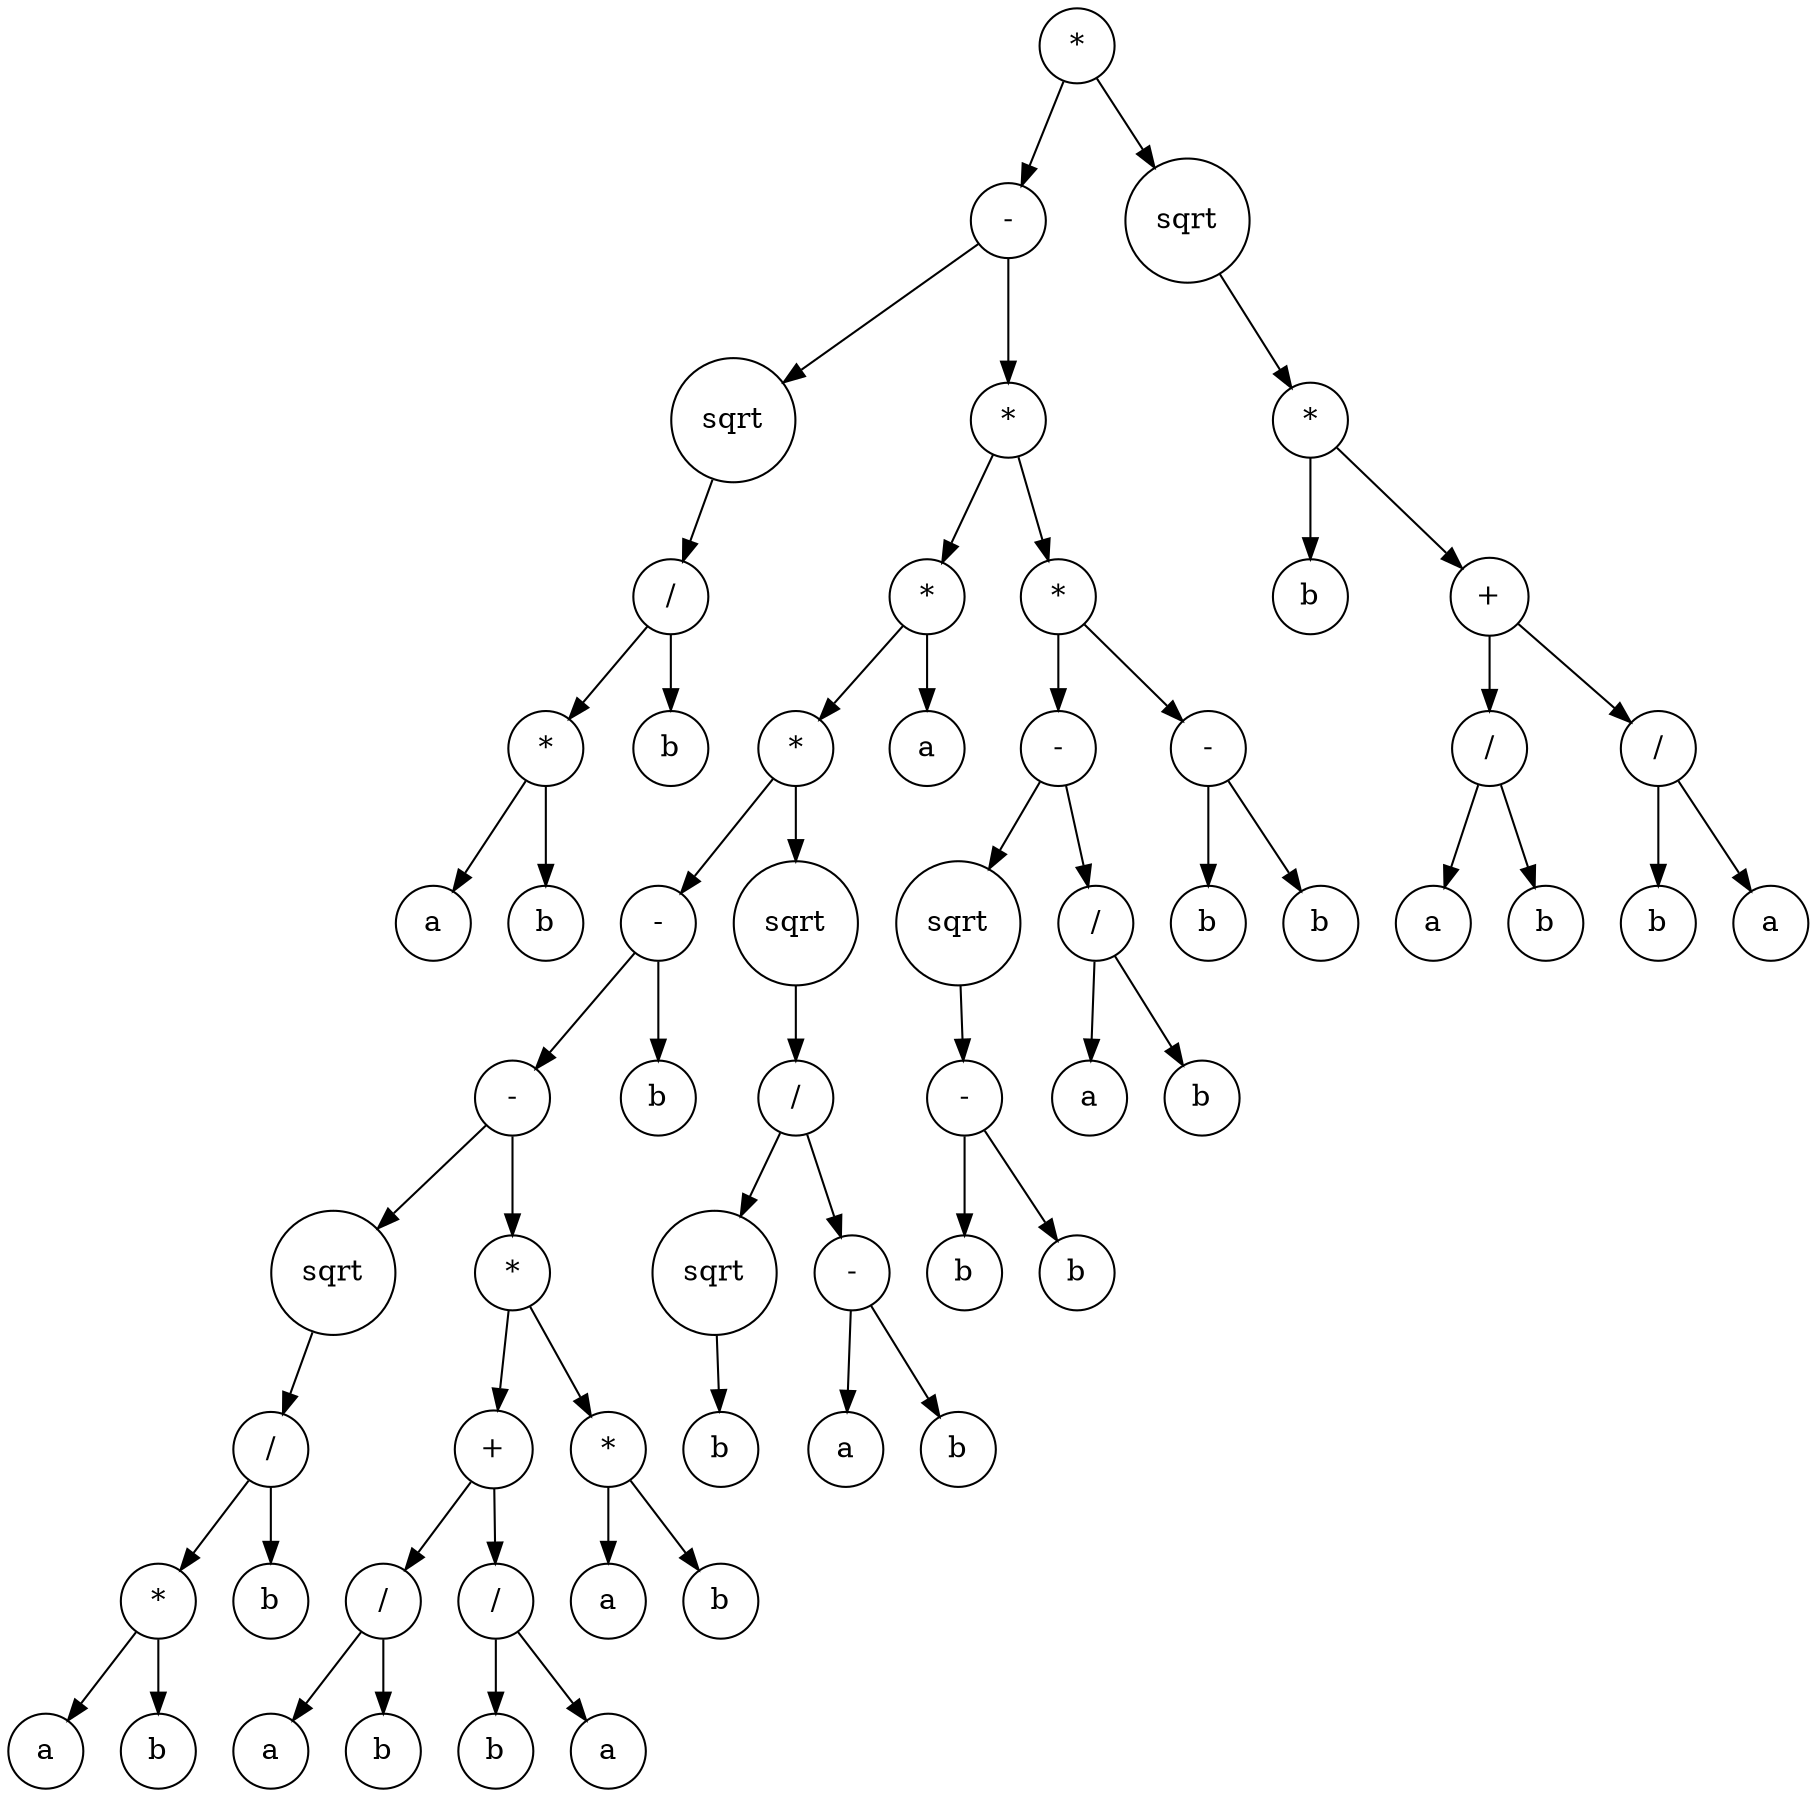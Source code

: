 digraph g {
graph [ordering=out];
node [shape=circle];
n[label = "*"];
n0[label = "-"];
n00[label = "sqrt"];
n000[label = "/"];
n0000[label = "*"];
n00000[label = "a"];
n0000 -> n00000;
n00001[label = "b"];
n0000 -> n00001;
n000 -> n0000;
n0001[label = "b"];
n000 -> n0001;
n00 -> n000;
n0 -> n00;
n01[label = "*"];
n010[label = "*"];
n0100[label = "*"];
n01000[label = "-"];
n010000[label = "-"];
n0100000[label = "sqrt"];
n01000000[label = "/"];
n010000000[label = "*"];
n0100000000[label = "a"];
n010000000 -> n0100000000;
n0100000001[label = "b"];
n010000000 -> n0100000001;
n01000000 -> n010000000;
n010000001[label = "b"];
n01000000 -> n010000001;
n0100000 -> n01000000;
n010000 -> n0100000;
n0100001[label = "*"];
n01000010[label = "+"];
n010000100[label = "/"];
n0100001000[label = "a"];
n010000100 -> n0100001000;
n0100001001[label = "b"];
n010000100 -> n0100001001;
n01000010 -> n010000100;
n010000101[label = "/"];
n0100001010[label = "b"];
n010000101 -> n0100001010;
n0100001011[label = "a"];
n010000101 -> n0100001011;
n01000010 -> n010000101;
n0100001 -> n01000010;
n01000011[label = "*"];
n010000110[label = "a"];
n01000011 -> n010000110;
n010000111[label = "b"];
n01000011 -> n010000111;
n0100001 -> n01000011;
n010000 -> n0100001;
n01000 -> n010000;
n010001[label = "b"];
n01000 -> n010001;
n0100 -> n01000;
n01001[label = "sqrt"];
n010010[label = "/"];
n0100100[label = "sqrt"];
n01001000[label = "b"];
n0100100 -> n01001000;
n010010 -> n0100100;
n0100101[label = "-"];
n01001010[label = "a"];
n0100101 -> n01001010;
n01001011[label = "b"];
n0100101 -> n01001011;
n010010 -> n0100101;
n01001 -> n010010;
n0100 -> n01001;
n010 -> n0100;
n0101[label = "a"];
n010 -> n0101;
n01 -> n010;
n011[label = "*"];
n0110[label = "-"];
n01100[label = "sqrt"];
n011000[label = "-"];
n0110000[label = "b"];
n011000 -> n0110000;
n0110001[label = "b"];
n011000 -> n0110001;
n01100 -> n011000;
n0110 -> n01100;
n01101[label = "/"];
n011010[label = "a"];
n01101 -> n011010;
n011011[label = "b"];
n01101 -> n011011;
n0110 -> n01101;
n011 -> n0110;
n0111[label = "-"];
n01110[label = "b"];
n0111 -> n01110;
n01111[label = "b"];
n0111 -> n01111;
n011 -> n0111;
n01 -> n011;
n0 -> n01;
n -> n0;
n1[label = "sqrt"];
n10[label = "*"];
n100[label = "b"];
n10 -> n100;
n101[label = "+"];
n1010[label = "/"];
n10100[label = "a"];
n1010 -> n10100;
n10101[label = "b"];
n1010 -> n10101;
n101 -> n1010;
n1011[label = "/"];
n10110[label = "b"];
n1011 -> n10110;
n10111[label = "a"];
n1011 -> n10111;
n101 -> n1011;
n10 -> n101;
n1 -> n10;
n -> n1;
}
